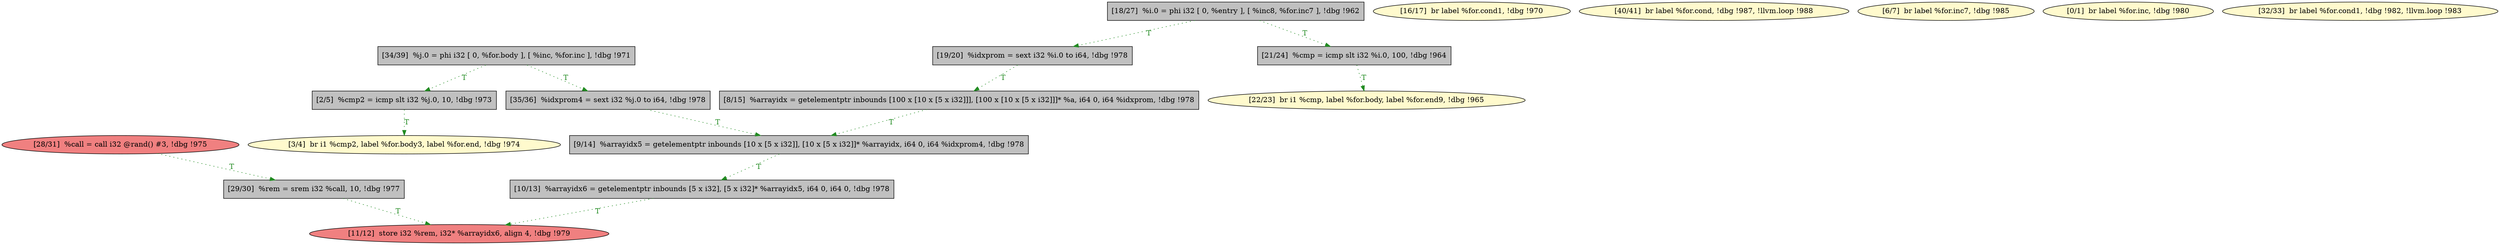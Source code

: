 
digraph G {


node443 [fillcolor=grey,label="[19/20]  %idxprom = sext i32 %i.0 to i64, !dbg !978",shape=rectangle,style=filled ]
node442 [fillcolor=lemonchiffon,label="[16/17]  br label %for.cond1, !dbg !970",shape=ellipse,style=filled ]
node431 [fillcolor=grey,label="[29/30]  %rem = srem i32 %call, 10, !dbg !977",shape=rectangle,style=filled ]
node429 [fillcolor=lemonchiffon,label="[40/41]  br label %for.cond, !dbg !987, !llvm.loop !988",shape=ellipse,style=filled ]
node428 [fillcolor=grey,label="[35/36]  %idxprom4 = sext i32 %j.0 to i64, !dbg !978",shape=rectangle,style=filled ]
node438 [fillcolor=lemonchiffon,label="[22/23]  br i1 %cmp, label %for.body, label %for.end9, !dbg !965",shape=ellipse,style=filled ]
node426 [fillcolor=lemonchiffon,label="[6/7]  br label %for.inc7, !dbg !985",shape=ellipse,style=filled ]
node427 [fillcolor=grey,label="[8/15]  %arrayidx = getelementptr inbounds [100 x [10 x [5 x i32]]], [100 x [10 x [5 x i32]]]* %a, i64 0, i64 %idxprom, !dbg !978",shape=rectangle,style=filled ]
node437 [fillcolor=lightcoral,label="[28/31]  %call = call i32 @rand() #3, !dbg !975",shape=ellipse,style=filled ]
node444 [fillcolor=grey,label="[10/13]  %arrayidx6 = getelementptr inbounds [5 x i32], [5 x i32]* %arrayidx5, i64 0, i64 0, !dbg !978",shape=rectangle,style=filled ]
node433 [fillcolor=lemonchiffon,label="[3/4]  br i1 %cmp2, label %for.body3, label %for.end, !dbg !974",shape=ellipse,style=filled ]
node432 [fillcolor=grey,label="[2/5]  %cmp2 = icmp slt i32 %j.0, 10, !dbg !973",shape=rectangle,style=filled ]
node434 [fillcolor=grey,label="[34/39]  %j.0 = phi i32 [ 0, %for.body ], [ %inc, %for.inc ], !dbg !971",shape=rectangle,style=filled ]
node441 [fillcolor=grey,label="[18/27]  %i.0 = phi i32 [ 0, %entry ], [ %inc8, %for.inc7 ], !dbg !962",shape=rectangle,style=filled ]
node430 [fillcolor=lemonchiffon,label="[0/1]  br label %for.inc, !dbg !980",shape=ellipse,style=filled ]
node435 [fillcolor=lemonchiffon,label="[32/33]  br label %for.cond1, !dbg !982, !llvm.loop !983",shape=ellipse,style=filled ]
node436 [fillcolor=grey,label="[21/24]  %cmp = icmp slt i32 %i.0, 100, !dbg !964",shape=rectangle,style=filled ]
node439 [fillcolor=lightcoral,label="[11/12]  store i32 %rem, i32* %arrayidx6, align 4, !dbg !979",shape=ellipse,style=filled ]
node440 [fillcolor=grey,label="[9/14]  %arrayidx5 = getelementptr inbounds [10 x [5 x i32]], [10 x [5 x i32]]* %arrayidx, i64 0, i64 %idxprom4, !dbg !978",shape=rectangle,style=filled ]

node434->node428 [style=dotted,color=forestgreen,label="T",fontcolor=forestgreen ]
node434->node432 [style=dotted,color=forestgreen,label="T",fontcolor=forestgreen ]
node432->node433 [style=dotted,color=forestgreen,label="T",fontcolor=forestgreen ]
node440->node444 [style=dotted,color=forestgreen,label="T",fontcolor=forestgreen ]
node431->node439 [style=dotted,color=forestgreen,label="T",fontcolor=forestgreen ]
node436->node438 [style=dotted,color=forestgreen,label="T",fontcolor=forestgreen ]
node444->node439 [style=dotted,color=forestgreen,label="T",fontcolor=forestgreen ]
node441->node443 [style=dotted,color=forestgreen,label="T",fontcolor=forestgreen ]
node428->node440 [style=dotted,color=forestgreen,label="T",fontcolor=forestgreen ]
node441->node436 [style=dotted,color=forestgreen,label="T",fontcolor=forestgreen ]
node427->node440 [style=dotted,color=forestgreen,label="T",fontcolor=forestgreen ]
node437->node431 [style=dotted,color=forestgreen,label="T",fontcolor=forestgreen ]
node443->node427 [style=dotted,color=forestgreen,label="T",fontcolor=forestgreen ]


}
